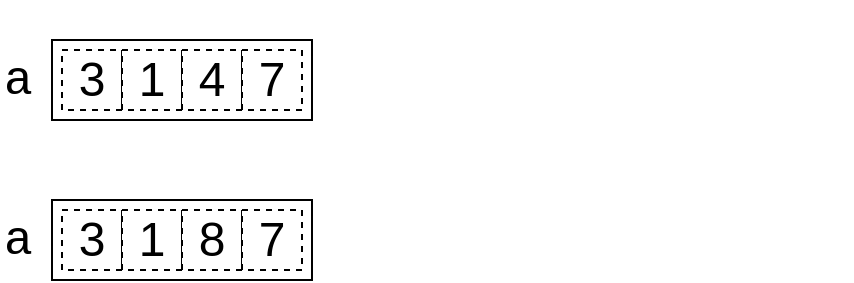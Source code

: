 <mxfile version="24.7.12">
  <diagram name="Page-1" id="ZNFxOjxP5cYbFs4iC51F">
    <mxGraphModel dx="985" dy="917" grid="1" gridSize="10" guides="1" tooltips="1" connect="1" arrows="1" fold="1" page="1" pageScale="1" pageWidth="850" pageHeight="1100" math="0" shadow="0">
      <root>
        <mxCell id="0" />
        <mxCell id="1" parent="0" />
        <mxCell id="Dal6TMpbECER1GlNZ9lq-34" value="" style="rounded=0;whiteSpace=wrap;html=1;fillColor=none;" parent="1" vertex="1">
          <mxGeometry x="80" y="120" width="130" height="40" as="geometry" />
        </mxCell>
        <mxCell id="Dal6TMpbECER1GlNZ9lq-32" value="" style="rounded=0;whiteSpace=wrap;html=1;fillColor=none;" parent="1" vertex="1">
          <mxGeometry x="80" y="40" width="130" height="40" as="geometry" />
        </mxCell>
        <mxCell id="Dal6TMpbECER1GlNZ9lq-28" value="3" style="whiteSpace=wrap;html=1;aspect=fixed;dashed=1;fontSize=24;" parent="1" vertex="1">
          <mxGeometry x="85" y="45" width="30" height="30" as="geometry" />
        </mxCell>
        <mxCell id="Hfn-NWJC1_bhVsuM3egG-5" value="" style="whiteSpace=wrap;html=1;aspect=fixed;fontSize=24;strokeColor=none;fillColor=none;" parent="1" vertex="1">
          <mxGeometry x="360" y="20" width="40" height="40" as="geometry" />
        </mxCell>
        <mxCell id="Hfn-NWJC1_bhVsuM3egG-6" value="" style="whiteSpace=wrap;html=1;aspect=fixed;fontSize=24;strokeColor=none;fillColor=none;" parent="1" vertex="1">
          <mxGeometry x="400" y="20" width="40" height="40" as="geometry" />
        </mxCell>
        <mxCell id="Hfn-NWJC1_bhVsuM3egG-7" value="" style="whiteSpace=wrap;html=1;aspect=fixed;fontSize=24;strokeColor=none;fillColor=none;" parent="1" vertex="1">
          <mxGeometry x="440" y="20" width="40" height="40" as="geometry" />
        </mxCell>
        <mxCell id="G9SRQUJ1ZkAxIyxl74F2-12" value="" style="whiteSpace=wrap;html=1;aspect=fixed;fontSize=24;strokeColor=none;fillColor=none;" parent="1" vertex="1">
          <mxGeometry x="320" y="20" width="40" height="40" as="geometry" />
        </mxCell>
        <mxCell id="Dal6TMpbECER1GlNZ9lq-2" value="&lt;font face=&quot;Courier New&quot;&gt;a&lt;/font&gt;" style="whiteSpace=wrap;html=1;fontSize=24;align=left;fillColor=none;strokeColor=none;" parent="1" vertex="1">
          <mxGeometry x="54" y="40" width="26" height="40" as="geometry" />
        </mxCell>
        <mxCell id="Dal6TMpbECER1GlNZ9lq-29" value="1" style="whiteSpace=wrap;html=1;aspect=fixed;dashed=1;fontSize=24;" parent="1" vertex="1">
          <mxGeometry x="115" y="45" width="30" height="30" as="geometry" />
        </mxCell>
        <mxCell id="Dal6TMpbECER1GlNZ9lq-30" value="4" style="whiteSpace=wrap;html=1;aspect=fixed;dashed=1;fontSize=24;" parent="1" vertex="1">
          <mxGeometry x="145" y="45" width="30" height="30" as="geometry" />
        </mxCell>
        <mxCell id="Dal6TMpbECER1GlNZ9lq-31" value="7" style="whiteSpace=wrap;html=1;aspect=fixed;dashed=1;fontSize=24;" parent="1" vertex="1">
          <mxGeometry x="175" y="45" width="30" height="30" as="geometry" />
        </mxCell>
        <mxCell id="Dal6TMpbECER1GlNZ9lq-33" value="3" style="whiteSpace=wrap;html=1;aspect=fixed;dashed=1;fontSize=24;" parent="1" vertex="1">
          <mxGeometry x="85" y="125" width="30" height="30" as="geometry" />
        </mxCell>
        <mxCell id="Dal6TMpbECER1GlNZ9lq-35" value="&lt;font face=&quot;Courier New&quot;&gt;a&lt;/font&gt;" style="whiteSpace=wrap;html=1;fontSize=24;align=left;fillColor=none;strokeColor=none;" parent="1" vertex="1">
          <mxGeometry x="54" y="120" width="26" height="40" as="geometry" />
        </mxCell>
        <mxCell id="Dal6TMpbECER1GlNZ9lq-36" value="1" style="whiteSpace=wrap;html=1;aspect=fixed;dashed=1;fontSize=24;" parent="1" vertex="1">
          <mxGeometry x="115" y="125" width="30" height="30" as="geometry" />
        </mxCell>
        <mxCell id="Dal6TMpbECER1GlNZ9lq-37" value="8" style="whiteSpace=wrap;html=1;aspect=fixed;dashed=1;fontSize=24;" parent="1" vertex="1">
          <mxGeometry x="145" y="125" width="30" height="30" as="geometry" />
        </mxCell>
        <mxCell id="Dal6TMpbECER1GlNZ9lq-38" value="7" style="whiteSpace=wrap;html=1;aspect=fixed;dashed=1;fontSize=24;" parent="1" vertex="1">
          <mxGeometry x="175" y="125" width="30" height="30" as="geometry" />
        </mxCell>
      </root>
    </mxGraphModel>
  </diagram>
</mxfile>
